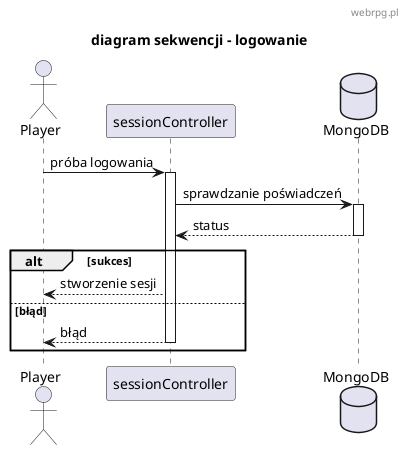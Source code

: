 @startuml
skinparam defaultFontName "Comic Sans MS"
header webrpg.pl
title "diagram sekwencji - logowanie"

actor Player
participant "sessionController" as SessionController 
database MongoDB as db


Player -> SessionController : próba logowania

activate SessionController
SessionController -> db : sprawdzanie poświadczeń
activate db

db --> SessionController : status
deactivate db

alt sukces
    SessionController --> Player : stworzenie sesji

else błąd
    SessionController --> Player : błąd
    deactivate SessionController
    end





' participant Controller
' participant View 
' participant Model
' participant Data
' database database as db

'czy view komunikuje się z kontrolerem, czy player
' player -> Controller : dane logowania
' activate player
' View --> player : odczyt
' deactivate player
' activate View

' Controller -> Model : logowanie
' activate Model
' Model --> View : wyświetl
' deactivate Model
' deactivate View

' Model -> Data :  wyszukanie
' activate Data
' Data --> Model : odpowiedź
' deactivate Data

' Data -> db : zapytanie
' activate db
' db --> Data : odpowiedź
' deactivate db





' player -> Controller : dane logowania
' activate player
' activate Controller

' Controller -> Model : logowanie
' deactivate Controller
' activate Model

' Model -> Data :  wyszukanie
' activate Data

' Data -> db : zapytanie
' activate db
' db --> Data : odpowiedź
' deactivate db

' Data --> Model : odpowiedź
' deactivate Data

' Model --> View : wyświetl
' deactivate Model
' activate View

' View --> player : odczyt
' deactivate View
' deactivate player




@enduml